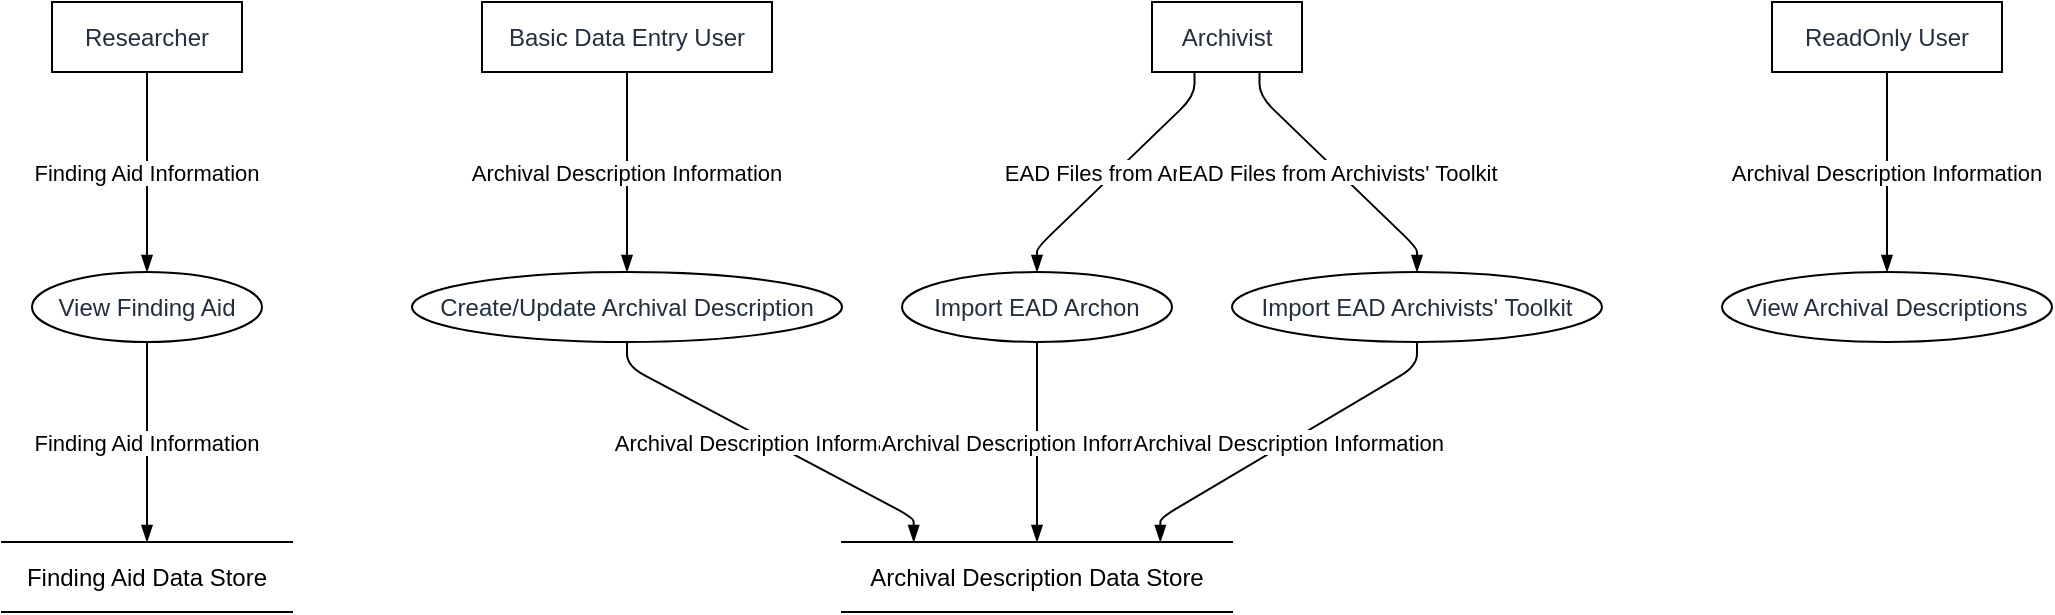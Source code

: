 <mxfile version="23.0.2" type="device">
  <diagram name="Page-1" id="p4vmnNloFSZfFFsGCGr1">
    <mxGraphModel dx="794" dy="511" grid="1" gridSize="10" guides="1" tooltips="1" connect="1" arrows="1" fold="1" page="1" pageScale="1" pageWidth="827" pageHeight="1169" math="0" shadow="0">
      <root>
        <mxCell id="0" />
        <mxCell id="1" parent="0" />
        <UserObject label="Basic Data Entry User" type="externalEntity" source="" flow="Create/Update Information" placeholders="1" id="sPLwafvDXyWCgtgYSPDD-1">
          <mxCell style="shape=rectangle;whiteSpace=wrap;html=1;fillColor=#ffffff;strokeColor=#000000;align=center;verticalAlign=middle;fontColor=#232F3E;" vertex="1" parent="1">
            <mxGeometry x="240" width="145" height="35" as="geometry" />
          </mxCell>
        </UserObject>
        <UserObject label="Researcher" type="externalEntity" source="" flow="View Finding Aid" placeholders="1" id="sPLwafvDXyWCgtgYSPDD-2">
          <mxCell style="shape=rectangle;whiteSpace=wrap;html=1;fillColor=#ffffff;strokeColor=#000000;align=center;verticalAlign=middle;fontColor=#232F3E;" vertex="1" parent="1">
            <mxGeometry x="25" width="95" height="35" as="geometry" />
          </mxCell>
        </UserObject>
        <UserObject label="Archivist" type="externalEntity" source="" flow="Import EAD Files" placeholders="1" id="sPLwafvDXyWCgtgYSPDD-3">
          <mxCell style="shape=rectangle;whiteSpace=wrap;html=1;fillColor=#ffffff;strokeColor=#000000;align=center;verticalAlign=middle;fontColor=#232F3E;" vertex="1" parent="1">
            <mxGeometry x="575" width="75" height="35" as="geometry" />
          </mxCell>
        </UserObject>
        <UserObject label="ReadOnly User" type="externalEntity" source="" flow="View Archival Descriptions" placeholders="1" id="sPLwafvDXyWCgtgYSPDD-4">
          <mxCell style="shape=rectangle;whiteSpace=wrap;html=1;fillColor=#ffffff;strokeColor=#000000;align=center;verticalAlign=middle;fontColor=#232F3E;" vertex="1" parent="1">
            <mxGeometry x="885" width="115" height="35" as="geometry" />
          </mxCell>
        </UserObject>
        <UserObject label="Create/Update Archival Description" type="process" source="1" flow="Archival Description Information" placeholders="1" id="sPLwafvDXyWCgtgYSPDD-5">
          <mxCell style="shape=ellipse;perimeter=ellipsePerimeter;whiteSpace=wrap;html=1;fillColor=#ffffff;strokeColor=#000000;align=center;verticalAlign=middle;fontColor=#232F3E;" vertex="1" parent="1">
            <mxGeometry x="205" y="135" width="215" height="35" as="geometry" />
          </mxCell>
        </UserObject>
        <UserObject label="View Finding Aid" type="process" source="2" flow="Finding Aid Information" placeholders="1" id="sPLwafvDXyWCgtgYSPDD-6">
          <mxCell style="shape=ellipse;perimeter=ellipsePerimeter;whiteSpace=wrap;html=1;fillColor=#ffffff;strokeColor=#000000;align=center;verticalAlign=middle;fontColor=#232F3E;" vertex="1" parent="1">
            <mxGeometry x="15" y="135" width="115" height="35" as="geometry" />
          </mxCell>
        </UserObject>
        <UserObject label="Import EAD Archon" type="process" source="3" flow="EAD Files from Archon" placeholders="1" id="sPLwafvDXyWCgtgYSPDD-7">
          <mxCell style="shape=ellipse;perimeter=ellipsePerimeter;whiteSpace=wrap;html=1;fillColor=#ffffff;strokeColor=#000000;align=center;verticalAlign=middle;fontColor=#232F3E;" vertex="1" parent="1">
            <mxGeometry x="450" y="135" width="135" height="35" as="geometry" />
          </mxCell>
        </UserObject>
        <UserObject label="Import EAD Archivists&#39; Toolkit" type="process" source="3" flow="EAD Files from Archivists&#39; Toolkit" placeholders="1" id="sPLwafvDXyWCgtgYSPDD-8">
          <mxCell style="shape=ellipse;perimeter=ellipsePerimeter;whiteSpace=wrap;html=1;fillColor=#ffffff;strokeColor=#000000;align=center;verticalAlign=middle;fontColor=#232F3E;" vertex="1" parent="1">
            <mxGeometry x="615" y="135" width="185" height="35" as="geometry" />
          </mxCell>
        </UserObject>
        <UserObject label="View Archival Descriptions" type="process" source="4" flow="Archival Description Information" placeholders="1" id="sPLwafvDXyWCgtgYSPDD-9">
          <mxCell style="shape=ellipse;perimeter=ellipsePerimeter;whiteSpace=wrap;html=1;fillColor=#ffffff;strokeColor=#000000;align=center;verticalAlign=middle;fontColor=#232F3E;" vertex="1" parent="1">
            <mxGeometry x="860" y="135" width="165" height="35" as="geometry" />
          </mxCell>
        </UserObject>
        <UserObject label="Archival Description Data Store" type="dataStore" source="5,7,8" flow="Archival Description Information" placeholders="1" id="sPLwafvDXyWCgtgYSPDD-10">
          <mxCell style="html=1;dashed=0;whiteSpace=wrap;shape=partialRectangle;right=0;left=0;" vertex="1" parent="1">
            <mxGeometry x="420" y="270" width="195" height="35" as="geometry" />
          </mxCell>
        </UserObject>
        <UserObject label="Finding Aid Data Store" type="dataStore" source="6" flow="Finding Aid Information" placeholders="1" id="sPLwafvDXyWCgtgYSPDD-11">
          <mxCell style="html=1;dashed=0;whiteSpace=wrap;shape=partialRectangle;right=0;left=0;" vertex="1" parent="1">
            <mxGeometry y="270" width="145" height="35" as="geometry" />
          </mxCell>
        </UserObject>
        <mxCell id="sPLwafvDXyWCgtgYSPDD-12" value="Archival Description Information" style="endArrow=blockThin;endFill=1;fontSize=11;orthogonal=1;noEdgeStyle=1;" edge="1" parent="1" source="sPLwafvDXyWCgtgYSPDD-1" target="sPLwafvDXyWCgtgYSPDD-5">
          <mxGeometry relative="1" as="geometry">
            <Array as="points">
              <mxPoint x="312.5" y="47" />
              <mxPoint x="312.5" y="123" />
            </Array>
          </mxGeometry>
        </mxCell>
        <mxCell id="sPLwafvDXyWCgtgYSPDD-13" value="Finding Aid Information" style="endArrow=blockThin;endFill=1;fontSize=11;orthogonal=1;noEdgeStyle=1;" edge="1" parent="1" source="sPLwafvDXyWCgtgYSPDD-2" target="sPLwafvDXyWCgtgYSPDD-6">
          <mxGeometry relative="1" as="geometry">
            <Array as="points">
              <mxPoint x="72.5" y="47" />
              <mxPoint x="72.5" y="123" />
            </Array>
          </mxGeometry>
        </mxCell>
        <mxCell id="sPLwafvDXyWCgtgYSPDD-14" value="EAD Files from Archon" style="endArrow=blockThin;endFill=1;fontSize=11;orthogonal=1;noEdgeStyle=1;" edge="1" parent="1" source="sPLwafvDXyWCgtgYSPDD-3" target="sPLwafvDXyWCgtgYSPDD-7">
          <mxGeometry relative="1" as="geometry">
            <Array as="points">
              <mxPoint x="596.25" y="47" />
              <mxPoint x="517.5" y="123" />
            </Array>
          </mxGeometry>
        </mxCell>
        <mxCell id="sPLwafvDXyWCgtgYSPDD-15" value="EAD Files from Archivists&#39; Toolkit" style="endArrow=blockThin;endFill=1;fontSize=11;orthogonal=1;noEdgeStyle=1;" edge="1" parent="1" source="sPLwafvDXyWCgtgYSPDD-3" target="sPLwafvDXyWCgtgYSPDD-8">
          <mxGeometry relative="1" as="geometry">
            <Array as="points">
              <mxPoint x="628.75" y="47" />
              <mxPoint x="707.5" y="123" />
            </Array>
          </mxGeometry>
        </mxCell>
        <mxCell id="sPLwafvDXyWCgtgYSPDD-16" value="Archival Description Information" style="endArrow=blockThin;endFill=1;fontSize=11;orthogonal=1;noEdgeStyle=1;" edge="1" parent="1" source="sPLwafvDXyWCgtgYSPDD-4" target="sPLwafvDXyWCgtgYSPDD-9">
          <mxGeometry relative="1" as="geometry">
            <Array as="points">
              <mxPoint x="942.5" y="47" />
              <mxPoint x="942.5" y="123" />
            </Array>
          </mxGeometry>
        </mxCell>
        <mxCell id="sPLwafvDXyWCgtgYSPDD-17" value="Archival Description Information" style="endArrow=blockThin;endFill=1;fontSize=11;orthogonal=1;noEdgeStyle=1;" edge="1" parent="1" source="sPLwafvDXyWCgtgYSPDD-5" target="sPLwafvDXyWCgtgYSPDD-10">
          <mxGeometry relative="1" as="geometry">
            <Array as="points">
              <mxPoint x="312.5" y="182" />
              <mxPoint x="455.833" y="258" />
            </Array>
          </mxGeometry>
        </mxCell>
        <mxCell id="sPLwafvDXyWCgtgYSPDD-18" value="Archival Description Information" style="endArrow=blockThin;endFill=1;fontSize=11;orthogonal=1;noEdgeStyle=1;" edge="1" parent="1" source="sPLwafvDXyWCgtgYSPDD-7" target="sPLwafvDXyWCgtgYSPDD-10">
          <mxGeometry relative="1" as="geometry">
            <Array as="points">
              <mxPoint x="517.5" y="182" />
              <mxPoint x="517.5" y="256" />
            </Array>
          </mxGeometry>
        </mxCell>
        <mxCell id="sPLwafvDXyWCgtgYSPDD-19" value="Archival Description Information" style="endArrow=blockThin;endFill=1;fontSize=11;orthogonal=1;noEdgeStyle=1;" edge="1" parent="1" source="sPLwafvDXyWCgtgYSPDD-8" target="sPLwafvDXyWCgtgYSPDD-10">
          <mxGeometry relative="1" as="geometry">
            <Array as="points">
              <mxPoint x="707.5" y="182" />
              <mxPoint x="579.167" y="258" />
            </Array>
          </mxGeometry>
        </mxCell>
        <mxCell id="sPLwafvDXyWCgtgYSPDD-20" value="Finding Aid Information" style="endArrow=blockThin;endFill=1;fontSize=11;orthogonal=1;noEdgeStyle=1;" edge="1" parent="1" source="sPLwafvDXyWCgtgYSPDD-6" target="sPLwafvDXyWCgtgYSPDD-11">
          <mxGeometry relative="1" as="geometry">
            <Array as="points">
              <mxPoint x="72.5" y="182" />
              <mxPoint x="72.5" y="258" />
            </Array>
          </mxGeometry>
        </mxCell>
      </root>
    </mxGraphModel>
  </diagram>
</mxfile>

